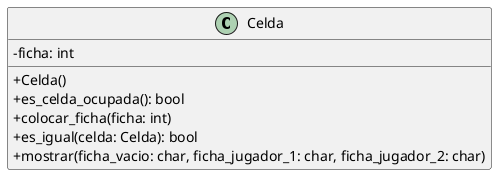 @startuml
'https://plantuml.com/class-diagram

skinparam classAttributeIconSize 0

class Celda{
-ficha: int

+Celda()
+es_celda_ocupada(): bool
+colocar_ficha(ficha: int)
+es_igual(celda: Celda): bool
+mostrar(ficha_vacio: char, ficha_jugador_1: char, ficha_jugador_2: char)
}

@enduml